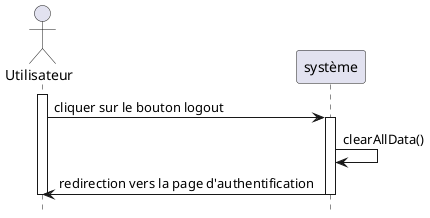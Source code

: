 @startuml logout_OIDC

hide footbox


actor "Utilisateur" as user
participant "système" as system

activate user
user -> system : cliquer sur le bouton logout
activate system
system -> system : clearAllData()
system -> user : redirection vers la page d'authentification

deactivate system
deactivate user
